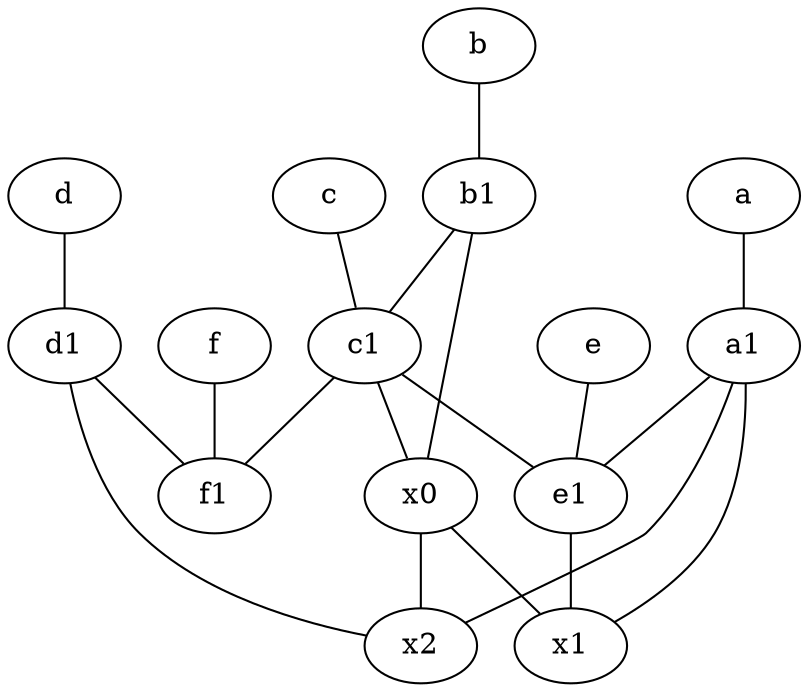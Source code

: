 graph {
	node [labelfontsize=50]
	c [labelfontsize=50 pos="4.5,2!"]
	c1 [labelfontsize=50 pos="4.5,3!"]
	a [labelfontsize=50 pos="8,2!"]
	b [labelfontsize=50 pos="10,4!"]
	d [labelfontsize=50 pos="2,5!"]
	f1 [labelfontsize=50 pos="3,8!"]
	b1 [labelfontsize=50 pos="9,4!"]
	e [labelfontsize=50 pos="7,9!"]
	x2 [labelfontsize=50]
	d1 [labelfontsize=50 pos="3,5!"]
	x1 [labelfontsize=50]
	a1 [labelfontsize=50 pos="8,3!"]
	x0 [labelfontsize=50]
	e1 [labelfontsize=50 pos="7,7!"]
	f [labelfontsize=50 pos="3,9!"]
	c1 -- f1
	a1 -- x2
	x0 -- x2
	a1 -- e1
	e -- e1
	d1 -- f1
	b1 -- x0
	b1 -- c1
	a1 -- x1
	b -- b1
	x0 -- x1
	a -- a1
	c1 -- x0
	e1 -- x1
	d -- d1
	d1 -- x2
	c -- c1
	c1 -- e1
	f -- f1
}
